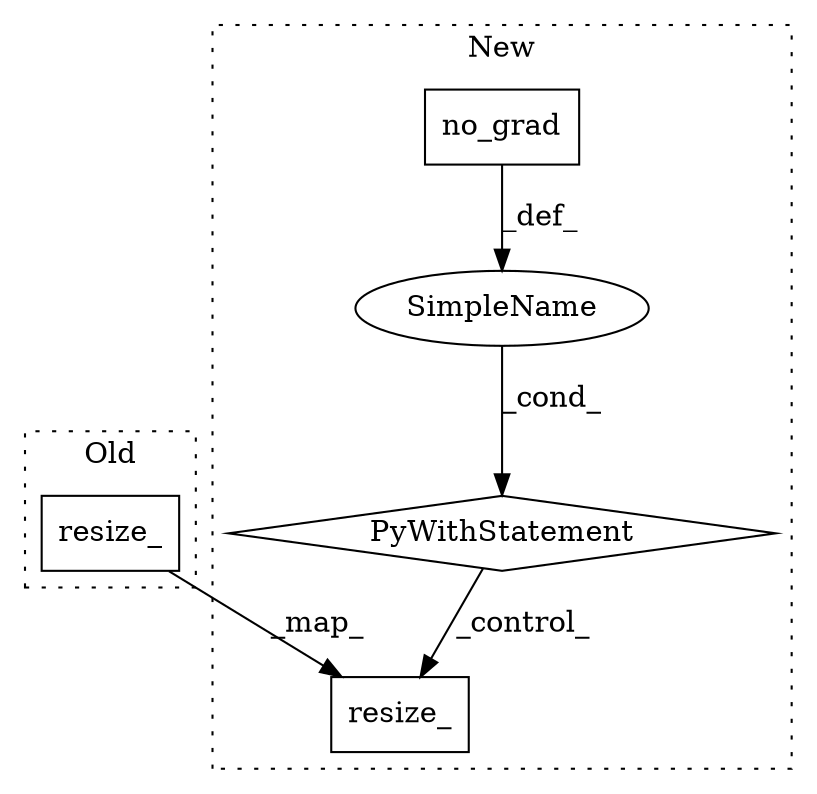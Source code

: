 digraph G {
subgraph cluster0 {
1 [label="resize_" a="32" s="7916,7951" l="8,1" shape="box"];
label = "Old";
style="dotted";
}
subgraph cluster1 {
2 [label="resize_" a="32" s="7994,8029" l="8,1" shape="box"];
3 [label="SimpleName" a="42" s="" l="" shape="ellipse"];
4 [label="PyWithStatement" a="104" s="7947,7972" l="10,2" shape="diamond"];
5 [label="no_grad" a="32" s="7963" l="9" shape="box"];
label = "New";
style="dotted";
}
1 -> 2 [label="_map_"];
3 -> 4 [label="_cond_"];
4 -> 2 [label="_control_"];
5 -> 3 [label="_def_"];
}